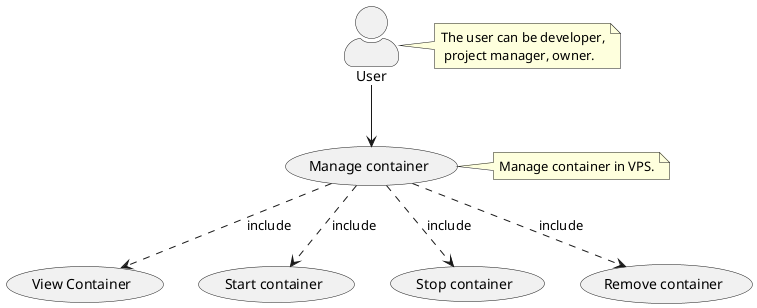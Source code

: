 @startuml

skinparam actorStyle awesome
"User" as User
(Manage container) as ManageContainer
(View Container) as ViewContainer
(Start container) as StartContainer
(Stop container) as StopContainer
(Remove container) as RemoveContainer

User --> ManageContainer

ManageContainer ..>ViewContainer: include
ManageContainer ..>StartContainer: include
ManageContainer ..>StopContainer: include
ManageContainer ..>RemoveContainer: include
note right of User: The user can be developer,\n project manager, owner.
note right of ManageContainer: Manage container in VPS.

@enduml
